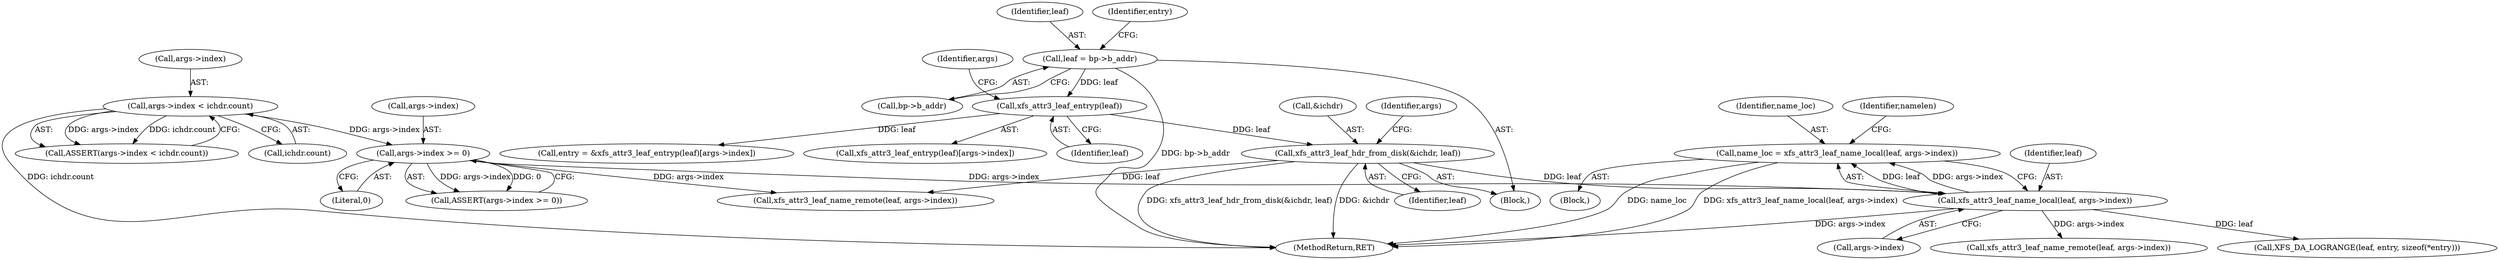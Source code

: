 digraph "0_linux_8275cdd0e7ac550dcce2b3ef6d2fb3b808c1ae59_3@pointer" {
"1000181" [label="(Call,name_loc = xfs_attr3_leaf_name_local(leaf, args->index))"];
"1000183" [label="(Call,xfs_attr3_leaf_name_local(leaf, args->index))"];
"1000156" [label="(Call,xfs_attr3_leaf_hdr_from_disk(&ichdr, leaf))"];
"1000145" [label="(Call,xfs_attr3_leaf_entryp(leaf))"];
"1000136" [label="(Call,leaf = bp->b_addr)"];
"1000169" [label="(Call,args->index >= 0)"];
"1000161" [label="(Call,args->index < ichdr.count)"];
"1000255" [label="(Call,XFS_DA_LOGRANGE(leaf, entry, sizeof(*entry)))"];
"1000204" [label="(Call,xfs_attr3_leaf_name_remote(leaf, args->index))"];
"1000173" [label="(Literal,0)"];
"1000161" [label="(Call,args->index < ichdr.count)"];
"1000156" [label="(Call,xfs_attr3_leaf_hdr_from_disk(&ichdr, leaf))"];
"1000137" [label="(Identifier,leaf)"];
"1000168" [label="(Call,ASSERT(args->index >= 0))"];
"1000141" [label="(Call,entry = &xfs_attr3_leaf_entryp(leaf)[args->index])"];
"1000184" [label="(Identifier,leaf)"];
"1000182" [label="(Identifier,name_loc)"];
"1000159" [label="(Identifier,leaf)"];
"1000142" [label="(Identifier,entry)"];
"1000162" [label="(Call,args->index)"];
"1000145" [label="(Call,xfs_attr3_leaf_entryp(leaf))"];
"1000138" [label="(Call,bp->b_addr)"];
"1000157" [label="(Call,&ichdr)"];
"1000183" [label="(Call,xfs_attr3_leaf_name_local(leaf, args->index))"];
"1000144" [label="(Call,xfs_attr3_leaf_entryp(leaf)[args->index])"];
"1000189" [label="(Identifier,namelen)"];
"1000136" [label="(Call,leaf = bp->b_addr)"];
"1000170" [label="(Call,args->index)"];
"1000146" [label="(Identifier,leaf)"];
"1000148" [label="(Identifier,args)"];
"1000180" [label="(Block,)"];
"1000163" [label="(Identifier,args)"];
"1000317" [label="(MethodReturn,RET)"];
"1000160" [label="(Call,ASSERT(args->index < ichdr.count))"];
"1000181" [label="(Call,name_loc = xfs_attr3_leaf_name_local(leaf, args->index))"];
"1000104" [label="(Block,)"];
"1000185" [label="(Call,args->index)"];
"1000276" [label="(Call,xfs_attr3_leaf_name_remote(leaf, args->index))"];
"1000165" [label="(Call,ichdr.count)"];
"1000169" [label="(Call,args->index >= 0)"];
"1000181" -> "1000180"  [label="AST: "];
"1000181" -> "1000183"  [label="CFG: "];
"1000182" -> "1000181"  [label="AST: "];
"1000183" -> "1000181"  [label="AST: "];
"1000189" -> "1000181"  [label="CFG: "];
"1000181" -> "1000317"  [label="DDG: name_loc"];
"1000181" -> "1000317"  [label="DDG: xfs_attr3_leaf_name_local(leaf, args->index)"];
"1000183" -> "1000181"  [label="DDG: leaf"];
"1000183" -> "1000181"  [label="DDG: args->index"];
"1000183" -> "1000185"  [label="CFG: "];
"1000184" -> "1000183"  [label="AST: "];
"1000185" -> "1000183"  [label="AST: "];
"1000183" -> "1000317"  [label="DDG: args->index"];
"1000156" -> "1000183"  [label="DDG: leaf"];
"1000169" -> "1000183"  [label="DDG: args->index"];
"1000183" -> "1000255"  [label="DDG: leaf"];
"1000183" -> "1000276"  [label="DDG: args->index"];
"1000156" -> "1000104"  [label="AST: "];
"1000156" -> "1000159"  [label="CFG: "];
"1000157" -> "1000156"  [label="AST: "];
"1000159" -> "1000156"  [label="AST: "];
"1000163" -> "1000156"  [label="CFG: "];
"1000156" -> "1000317"  [label="DDG: &ichdr"];
"1000156" -> "1000317"  [label="DDG: xfs_attr3_leaf_hdr_from_disk(&ichdr, leaf)"];
"1000145" -> "1000156"  [label="DDG: leaf"];
"1000156" -> "1000204"  [label="DDG: leaf"];
"1000145" -> "1000144"  [label="AST: "];
"1000145" -> "1000146"  [label="CFG: "];
"1000146" -> "1000145"  [label="AST: "];
"1000148" -> "1000145"  [label="CFG: "];
"1000145" -> "1000141"  [label="DDG: leaf"];
"1000136" -> "1000145"  [label="DDG: leaf"];
"1000136" -> "1000104"  [label="AST: "];
"1000136" -> "1000138"  [label="CFG: "];
"1000137" -> "1000136"  [label="AST: "];
"1000138" -> "1000136"  [label="AST: "];
"1000142" -> "1000136"  [label="CFG: "];
"1000136" -> "1000317"  [label="DDG: bp->b_addr"];
"1000169" -> "1000168"  [label="AST: "];
"1000169" -> "1000173"  [label="CFG: "];
"1000170" -> "1000169"  [label="AST: "];
"1000173" -> "1000169"  [label="AST: "];
"1000168" -> "1000169"  [label="CFG: "];
"1000169" -> "1000168"  [label="DDG: args->index"];
"1000169" -> "1000168"  [label="DDG: 0"];
"1000161" -> "1000169"  [label="DDG: args->index"];
"1000169" -> "1000204"  [label="DDG: args->index"];
"1000161" -> "1000160"  [label="AST: "];
"1000161" -> "1000165"  [label="CFG: "];
"1000162" -> "1000161"  [label="AST: "];
"1000165" -> "1000161"  [label="AST: "];
"1000160" -> "1000161"  [label="CFG: "];
"1000161" -> "1000317"  [label="DDG: ichdr.count"];
"1000161" -> "1000160"  [label="DDG: args->index"];
"1000161" -> "1000160"  [label="DDG: ichdr.count"];
}
